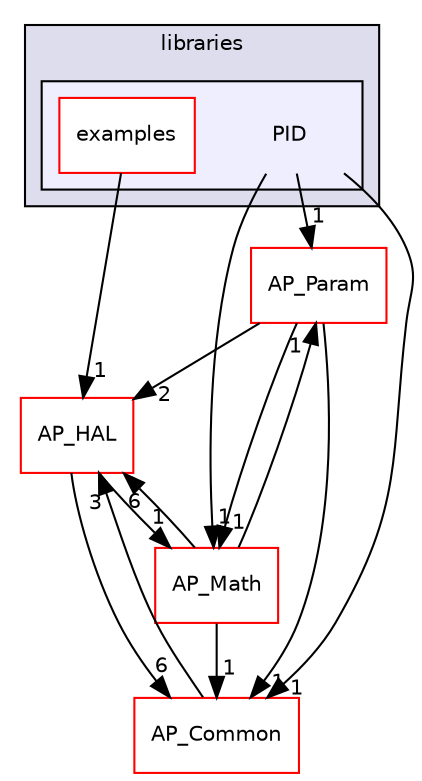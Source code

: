 digraph "libraries/PID" {
  compound=true
  node [ fontsize="10", fontname="Helvetica"];
  edge [ labelfontsize="10", labelfontname="Helvetica"];
  subgraph clusterdir_bc0718b08fb2015b8e59c47b2805f60c {
    graph [ bgcolor="#ddddee", pencolor="black", label="libraries" fontname="Helvetica", fontsize="10", URL="dir_bc0718b08fb2015b8e59c47b2805f60c.html"]
  subgraph clusterdir_242e29ace3fa6181591077366365f947 {
    graph [ bgcolor="#eeeeff", pencolor="black", label="" URL="dir_242e29ace3fa6181591077366365f947.html"];
    dir_242e29ace3fa6181591077366365f947 [shape=plaintext label="PID"];
    dir_6b23e66638197a74a0e9e6757bed9761 [shape=box label="examples" color="red" fillcolor="white" style="filled" URL="dir_6b23e66638197a74a0e9e6757bed9761.html"];
  }
  }
  dir_1cbc10423b2512b31103883361e0123b [shape=box label="AP_HAL" fillcolor="white" style="filled" color="red" URL="dir_1cbc10423b2512b31103883361e0123b.html"];
  dir_200d929b8d5577e7f19dc05ce443c612 [shape=box label="AP_Param" fillcolor="white" style="filled" color="red" URL="dir_200d929b8d5577e7f19dc05ce443c612.html"];
  dir_93fb9127672489656ce87df72f6e986d [shape=box label="AP_Math" fillcolor="white" style="filled" color="red" URL="dir_93fb9127672489656ce87df72f6e986d.html"];
  dir_df3f4256615fd4197927a84a019a8bd8 [shape=box label="AP_Common" fillcolor="white" style="filled" color="red" URL="dir_df3f4256615fd4197927a84a019a8bd8.html"];
  dir_1cbc10423b2512b31103883361e0123b->dir_93fb9127672489656ce87df72f6e986d [headlabel="1", labeldistance=1.5 headhref="dir_000046_000095.html"];
  dir_1cbc10423b2512b31103883361e0123b->dir_df3f4256615fd4197927a84a019a8bd8 [headlabel="6", labeldistance=1.5 headhref="dir_000046_000030.html"];
  dir_200d929b8d5577e7f19dc05ce443c612->dir_1cbc10423b2512b31103883361e0123b [headlabel="2", labeldistance=1.5 headhref="dir_000127_000046.html"];
  dir_200d929b8d5577e7f19dc05ce443c612->dir_93fb9127672489656ce87df72f6e986d [headlabel="1", labeldistance=1.5 headhref="dir_000127_000095.html"];
  dir_200d929b8d5577e7f19dc05ce443c612->dir_df3f4256615fd4197927a84a019a8bd8 [headlabel="1", labeldistance=1.5 headhref="dir_000127_000030.html"];
  dir_93fb9127672489656ce87df72f6e986d->dir_1cbc10423b2512b31103883361e0123b [headlabel="6", labeldistance=1.5 headhref="dir_000095_000046.html"];
  dir_93fb9127672489656ce87df72f6e986d->dir_200d929b8d5577e7f19dc05ce443c612 [headlabel="1", labeldistance=1.5 headhref="dir_000095_000127.html"];
  dir_93fb9127672489656ce87df72f6e986d->dir_df3f4256615fd4197927a84a019a8bd8 [headlabel="1", labeldistance=1.5 headhref="dir_000095_000030.html"];
  dir_df3f4256615fd4197927a84a019a8bd8->dir_1cbc10423b2512b31103883361e0123b [headlabel="3", labeldistance=1.5 headhref="dir_000030_000046.html"];
  dir_242e29ace3fa6181591077366365f947->dir_200d929b8d5577e7f19dc05ce443c612 [headlabel="1", labeldistance=1.5 headhref="dir_000170_000127.html"];
  dir_242e29ace3fa6181591077366365f947->dir_93fb9127672489656ce87df72f6e986d [headlabel="1", labeldistance=1.5 headhref="dir_000170_000095.html"];
  dir_242e29ace3fa6181591077366365f947->dir_df3f4256615fd4197927a84a019a8bd8 [headlabel="1", labeldistance=1.5 headhref="dir_000170_000030.html"];
  dir_6b23e66638197a74a0e9e6757bed9761->dir_1cbc10423b2512b31103883361e0123b [headlabel="1", labeldistance=1.5 headhref="dir_000171_000046.html"];
}
